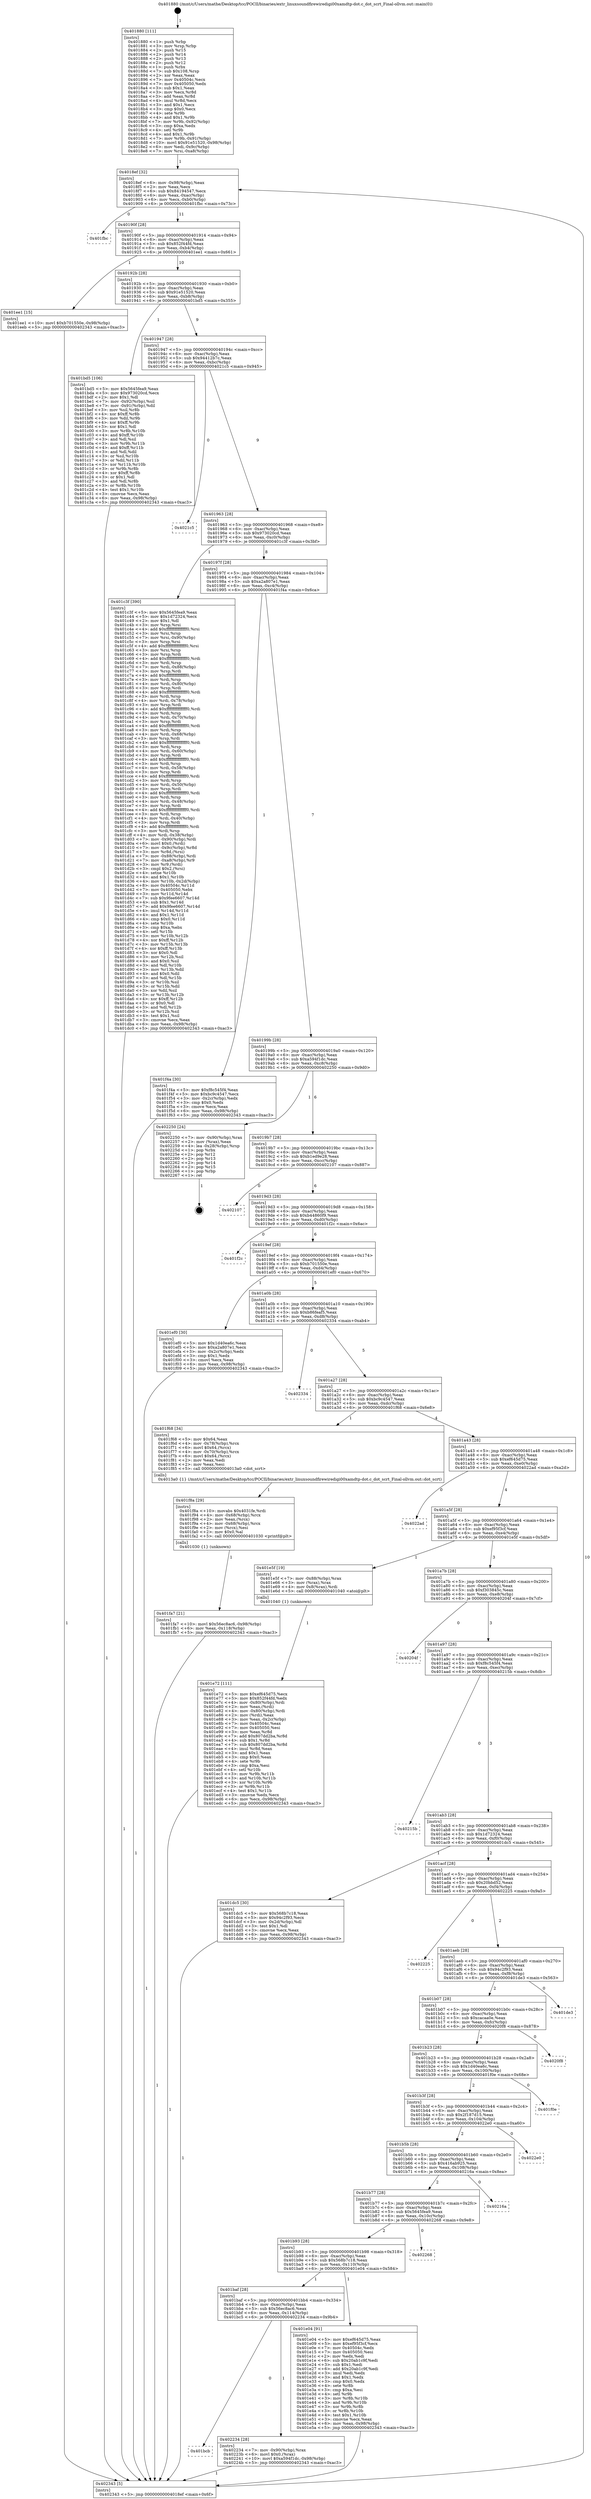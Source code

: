 digraph "0x401880" {
  label = "0x401880 (/mnt/c/Users/mathe/Desktop/tcc/POCII/binaries/extr_linuxsoundfirewiredigi00xamdtp-dot.c_dot_scrt_Final-ollvm.out::main(0))"
  labelloc = "t"
  node[shape=record]

  Entry [label="",width=0.3,height=0.3,shape=circle,fillcolor=black,style=filled]
  "0x4018ef" [label="{
     0x4018ef [32]\l
     | [instrs]\l
     &nbsp;&nbsp;0x4018ef \<+6\>: mov -0x98(%rbp),%eax\l
     &nbsp;&nbsp;0x4018f5 \<+2\>: mov %eax,%ecx\l
     &nbsp;&nbsp;0x4018f7 \<+6\>: sub $0x84194547,%ecx\l
     &nbsp;&nbsp;0x4018fd \<+6\>: mov %eax,-0xac(%rbp)\l
     &nbsp;&nbsp;0x401903 \<+6\>: mov %ecx,-0xb0(%rbp)\l
     &nbsp;&nbsp;0x401909 \<+6\>: je 0000000000401fbc \<main+0x73c\>\l
  }"]
  "0x401fbc" [label="{
     0x401fbc\l
  }", style=dashed]
  "0x40190f" [label="{
     0x40190f [28]\l
     | [instrs]\l
     &nbsp;&nbsp;0x40190f \<+5\>: jmp 0000000000401914 \<main+0x94\>\l
     &nbsp;&nbsp;0x401914 \<+6\>: mov -0xac(%rbp),%eax\l
     &nbsp;&nbsp;0x40191a \<+5\>: sub $0x852f44fd,%eax\l
     &nbsp;&nbsp;0x40191f \<+6\>: mov %eax,-0xb4(%rbp)\l
     &nbsp;&nbsp;0x401925 \<+6\>: je 0000000000401ee1 \<main+0x661\>\l
  }"]
  Exit [label="",width=0.3,height=0.3,shape=circle,fillcolor=black,style=filled,peripheries=2]
  "0x401ee1" [label="{
     0x401ee1 [15]\l
     | [instrs]\l
     &nbsp;&nbsp;0x401ee1 \<+10\>: movl $0xb701550e,-0x98(%rbp)\l
     &nbsp;&nbsp;0x401eeb \<+5\>: jmp 0000000000402343 \<main+0xac3\>\l
  }"]
  "0x40192b" [label="{
     0x40192b [28]\l
     | [instrs]\l
     &nbsp;&nbsp;0x40192b \<+5\>: jmp 0000000000401930 \<main+0xb0\>\l
     &nbsp;&nbsp;0x401930 \<+6\>: mov -0xac(%rbp),%eax\l
     &nbsp;&nbsp;0x401936 \<+5\>: sub $0x91e51520,%eax\l
     &nbsp;&nbsp;0x40193b \<+6\>: mov %eax,-0xb8(%rbp)\l
     &nbsp;&nbsp;0x401941 \<+6\>: je 0000000000401bd5 \<main+0x355\>\l
  }"]
  "0x401bcb" [label="{
     0x401bcb\l
  }", style=dashed]
  "0x401bd5" [label="{
     0x401bd5 [106]\l
     | [instrs]\l
     &nbsp;&nbsp;0x401bd5 \<+5\>: mov $0x5645fea9,%eax\l
     &nbsp;&nbsp;0x401bda \<+5\>: mov $0x973020cd,%ecx\l
     &nbsp;&nbsp;0x401bdf \<+2\>: mov $0x1,%dl\l
     &nbsp;&nbsp;0x401be1 \<+7\>: mov -0x92(%rbp),%sil\l
     &nbsp;&nbsp;0x401be8 \<+7\>: mov -0x91(%rbp),%dil\l
     &nbsp;&nbsp;0x401bef \<+3\>: mov %sil,%r8b\l
     &nbsp;&nbsp;0x401bf2 \<+4\>: xor $0xff,%r8b\l
     &nbsp;&nbsp;0x401bf6 \<+3\>: mov %dil,%r9b\l
     &nbsp;&nbsp;0x401bf9 \<+4\>: xor $0xff,%r9b\l
     &nbsp;&nbsp;0x401bfd \<+3\>: xor $0x1,%dl\l
     &nbsp;&nbsp;0x401c00 \<+3\>: mov %r8b,%r10b\l
     &nbsp;&nbsp;0x401c03 \<+4\>: and $0xff,%r10b\l
     &nbsp;&nbsp;0x401c07 \<+3\>: and %dl,%sil\l
     &nbsp;&nbsp;0x401c0a \<+3\>: mov %r9b,%r11b\l
     &nbsp;&nbsp;0x401c0d \<+4\>: and $0xff,%r11b\l
     &nbsp;&nbsp;0x401c11 \<+3\>: and %dl,%dil\l
     &nbsp;&nbsp;0x401c14 \<+3\>: or %sil,%r10b\l
     &nbsp;&nbsp;0x401c17 \<+3\>: or %dil,%r11b\l
     &nbsp;&nbsp;0x401c1a \<+3\>: xor %r11b,%r10b\l
     &nbsp;&nbsp;0x401c1d \<+3\>: or %r9b,%r8b\l
     &nbsp;&nbsp;0x401c20 \<+4\>: xor $0xff,%r8b\l
     &nbsp;&nbsp;0x401c24 \<+3\>: or $0x1,%dl\l
     &nbsp;&nbsp;0x401c27 \<+3\>: and %dl,%r8b\l
     &nbsp;&nbsp;0x401c2a \<+3\>: or %r8b,%r10b\l
     &nbsp;&nbsp;0x401c2d \<+4\>: test $0x1,%r10b\l
     &nbsp;&nbsp;0x401c31 \<+3\>: cmovne %ecx,%eax\l
     &nbsp;&nbsp;0x401c34 \<+6\>: mov %eax,-0x98(%rbp)\l
     &nbsp;&nbsp;0x401c3a \<+5\>: jmp 0000000000402343 \<main+0xac3\>\l
  }"]
  "0x401947" [label="{
     0x401947 [28]\l
     | [instrs]\l
     &nbsp;&nbsp;0x401947 \<+5\>: jmp 000000000040194c \<main+0xcc\>\l
     &nbsp;&nbsp;0x40194c \<+6\>: mov -0xac(%rbp),%eax\l
     &nbsp;&nbsp;0x401952 \<+5\>: sub $0x94412b7c,%eax\l
     &nbsp;&nbsp;0x401957 \<+6\>: mov %eax,-0xbc(%rbp)\l
     &nbsp;&nbsp;0x40195d \<+6\>: je 00000000004021c5 \<main+0x945\>\l
  }"]
  "0x402343" [label="{
     0x402343 [5]\l
     | [instrs]\l
     &nbsp;&nbsp;0x402343 \<+5\>: jmp 00000000004018ef \<main+0x6f\>\l
  }"]
  "0x401880" [label="{
     0x401880 [111]\l
     | [instrs]\l
     &nbsp;&nbsp;0x401880 \<+1\>: push %rbp\l
     &nbsp;&nbsp;0x401881 \<+3\>: mov %rsp,%rbp\l
     &nbsp;&nbsp;0x401884 \<+2\>: push %r15\l
     &nbsp;&nbsp;0x401886 \<+2\>: push %r14\l
     &nbsp;&nbsp;0x401888 \<+2\>: push %r13\l
     &nbsp;&nbsp;0x40188a \<+2\>: push %r12\l
     &nbsp;&nbsp;0x40188c \<+1\>: push %rbx\l
     &nbsp;&nbsp;0x40188d \<+7\>: sub $0x108,%rsp\l
     &nbsp;&nbsp;0x401894 \<+2\>: xor %eax,%eax\l
     &nbsp;&nbsp;0x401896 \<+7\>: mov 0x40504c,%ecx\l
     &nbsp;&nbsp;0x40189d \<+7\>: mov 0x405050,%edx\l
     &nbsp;&nbsp;0x4018a4 \<+3\>: sub $0x1,%eax\l
     &nbsp;&nbsp;0x4018a7 \<+3\>: mov %ecx,%r8d\l
     &nbsp;&nbsp;0x4018aa \<+3\>: add %eax,%r8d\l
     &nbsp;&nbsp;0x4018ad \<+4\>: imul %r8d,%ecx\l
     &nbsp;&nbsp;0x4018b1 \<+3\>: and $0x1,%ecx\l
     &nbsp;&nbsp;0x4018b4 \<+3\>: cmp $0x0,%ecx\l
     &nbsp;&nbsp;0x4018b7 \<+4\>: sete %r9b\l
     &nbsp;&nbsp;0x4018bb \<+4\>: and $0x1,%r9b\l
     &nbsp;&nbsp;0x4018bf \<+7\>: mov %r9b,-0x92(%rbp)\l
     &nbsp;&nbsp;0x4018c6 \<+3\>: cmp $0xa,%edx\l
     &nbsp;&nbsp;0x4018c9 \<+4\>: setl %r9b\l
     &nbsp;&nbsp;0x4018cd \<+4\>: and $0x1,%r9b\l
     &nbsp;&nbsp;0x4018d1 \<+7\>: mov %r9b,-0x91(%rbp)\l
     &nbsp;&nbsp;0x4018d8 \<+10\>: movl $0x91e51520,-0x98(%rbp)\l
     &nbsp;&nbsp;0x4018e2 \<+6\>: mov %edi,-0x9c(%rbp)\l
     &nbsp;&nbsp;0x4018e8 \<+7\>: mov %rsi,-0xa8(%rbp)\l
  }"]
  "0x402234" [label="{
     0x402234 [28]\l
     | [instrs]\l
     &nbsp;&nbsp;0x402234 \<+7\>: mov -0x90(%rbp),%rax\l
     &nbsp;&nbsp;0x40223b \<+6\>: movl $0x0,(%rax)\l
     &nbsp;&nbsp;0x402241 \<+10\>: movl $0xa594f1dc,-0x98(%rbp)\l
     &nbsp;&nbsp;0x40224b \<+5\>: jmp 0000000000402343 \<main+0xac3\>\l
  }"]
  "0x4021c5" [label="{
     0x4021c5\l
  }", style=dashed]
  "0x401963" [label="{
     0x401963 [28]\l
     | [instrs]\l
     &nbsp;&nbsp;0x401963 \<+5\>: jmp 0000000000401968 \<main+0xe8\>\l
     &nbsp;&nbsp;0x401968 \<+6\>: mov -0xac(%rbp),%eax\l
     &nbsp;&nbsp;0x40196e \<+5\>: sub $0x973020cd,%eax\l
     &nbsp;&nbsp;0x401973 \<+6\>: mov %eax,-0xc0(%rbp)\l
     &nbsp;&nbsp;0x401979 \<+6\>: je 0000000000401c3f \<main+0x3bf\>\l
  }"]
  "0x401fa7" [label="{
     0x401fa7 [21]\l
     | [instrs]\l
     &nbsp;&nbsp;0x401fa7 \<+10\>: movl $0x56ec8ac6,-0x98(%rbp)\l
     &nbsp;&nbsp;0x401fb1 \<+6\>: mov %eax,-0x118(%rbp)\l
     &nbsp;&nbsp;0x401fb7 \<+5\>: jmp 0000000000402343 \<main+0xac3\>\l
  }"]
  "0x401c3f" [label="{
     0x401c3f [390]\l
     | [instrs]\l
     &nbsp;&nbsp;0x401c3f \<+5\>: mov $0x5645fea9,%eax\l
     &nbsp;&nbsp;0x401c44 \<+5\>: mov $0x1d72324,%ecx\l
     &nbsp;&nbsp;0x401c49 \<+2\>: mov $0x1,%dl\l
     &nbsp;&nbsp;0x401c4b \<+3\>: mov %rsp,%rsi\l
     &nbsp;&nbsp;0x401c4e \<+4\>: add $0xfffffffffffffff0,%rsi\l
     &nbsp;&nbsp;0x401c52 \<+3\>: mov %rsi,%rsp\l
     &nbsp;&nbsp;0x401c55 \<+7\>: mov %rsi,-0x90(%rbp)\l
     &nbsp;&nbsp;0x401c5c \<+3\>: mov %rsp,%rsi\l
     &nbsp;&nbsp;0x401c5f \<+4\>: add $0xfffffffffffffff0,%rsi\l
     &nbsp;&nbsp;0x401c63 \<+3\>: mov %rsi,%rsp\l
     &nbsp;&nbsp;0x401c66 \<+3\>: mov %rsp,%rdi\l
     &nbsp;&nbsp;0x401c69 \<+4\>: add $0xfffffffffffffff0,%rdi\l
     &nbsp;&nbsp;0x401c6d \<+3\>: mov %rdi,%rsp\l
     &nbsp;&nbsp;0x401c70 \<+7\>: mov %rdi,-0x88(%rbp)\l
     &nbsp;&nbsp;0x401c77 \<+3\>: mov %rsp,%rdi\l
     &nbsp;&nbsp;0x401c7a \<+4\>: add $0xfffffffffffffff0,%rdi\l
     &nbsp;&nbsp;0x401c7e \<+3\>: mov %rdi,%rsp\l
     &nbsp;&nbsp;0x401c81 \<+4\>: mov %rdi,-0x80(%rbp)\l
     &nbsp;&nbsp;0x401c85 \<+3\>: mov %rsp,%rdi\l
     &nbsp;&nbsp;0x401c88 \<+4\>: add $0xfffffffffffffff0,%rdi\l
     &nbsp;&nbsp;0x401c8c \<+3\>: mov %rdi,%rsp\l
     &nbsp;&nbsp;0x401c8f \<+4\>: mov %rdi,-0x78(%rbp)\l
     &nbsp;&nbsp;0x401c93 \<+3\>: mov %rsp,%rdi\l
     &nbsp;&nbsp;0x401c96 \<+4\>: add $0xfffffffffffffff0,%rdi\l
     &nbsp;&nbsp;0x401c9a \<+3\>: mov %rdi,%rsp\l
     &nbsp;&nbsp;0x401c9d \<+4\>: mov %rdi,-0x70(%rbp)\l
     &nbsp;&nbsp;0x401ca1 \<+3\>: mov %rsp,%rdi\l
     &nbsp;&nbsp;0x401ca4 \<+4\>: add $0xfffffffffffffff0,%rdi\l
     &nbsp;&nbsp;0x401ca8 \<+3\>: mov %rdi,%rsp\l
     &nbsp;&nbsp;0x401cab \<+4\>: mov %rdi,-0x68(%rbp)\l
     &nbsp;&nbsp;0x401caf \<+3\>: mov %rsp,%rdi\l
     &nbsp;&nbsp;0x401cb2 \<+4\>: add $0xfffffffffffffff0,%rdi\l
     &nbsp;&nbsp;0x401cb6 \<+3\>: mov %rdi,%rsp\l
     &nbsp;&nbsp;0x401cb9 \<+4\>: mov %rdi,-0x60(%rbp)\l
     &nbsp;&nbsp;0x401cbd \<+3\>: mov %rsp,%rdi\l
     &nbsp;&nbsp;0x401cc0 \<+4\>: add $0xfffffffffffffff0,%rdi\l
     &nbsp;&nbsp;0x401cc4 \<+3\>: mov %rdi,%rsp\l
     &nbsp;&nbsp;0x401cc7 \<+4\>: mov %rdi,-0x58(%rbp)\l
     &nbsp;&nbsp;0x401ccb \<+3\>: mov %rsp,%rdi\l
     &nbsp;&nbsp;0x401cce \<+4\>: add $0xfffffffffffffff0,%rdi\l
     &nbsp;&nbsp;0x401cd2 \<+3\>: mov %rdi,%rsp\l
     &nbsp;&nbsp;0x401cd5 \<+4\>: mov %rdi,-0x50(%rbp)\l
     &nbsp;&nbsp;0x401cd9 \<+3\>: mov %rsp,%rdi\l
     &nbsp;&nbsp;0x401cdc \<+4\>: add $0xfffffffffffffff0,%rdi\l
     &nbsp;&nbsp;0x401ce0 \<+3\>: mov %rdi,%rsp\l
     &nbsp;&nbsp;0x401ce3 \<+4\>: mov %rdi,-0x48(%rbp)\l
     &nbsp;&nbsp;0x401ce7 \<+3\>: mov %rsp,%rdi\l
     &nbsp;&nbsp;0x401cea \<+4\>: add $0xfffffffffffffff0,%rdi\l
     &nbsp;&nbsp;0x401cee \<+3\>: mov %rdi,%rsp\l
     &nbsp;&nbsp;0x401cf1 \<+4\>: mov %rdi,-0x40(%rbp)\l
     &nbsp;&nbsp;0x401cf5 \<+3\>: mov %rsp,%rdi\l
     &nbsp;&nbsp;0x401cf8 \<+4\>: add $0xfffffffffffffff0,%rdi\l
     &nbsp;&nbsp;0x401cfc \<+3\>: mov %rdi,%rsp\l
     &nbsp;&nbsp;0x401cff \<+4\>: mov %rdi,-0x38(%rbp)\l
     &nbsp;&nbsp;0x401d03 \<+7\>: mov -0x90(%rbp),%rdi\l
     &nbsp;&nbsp;0x401d0a \<+6\>: movl $0x0,(%rdi)\l
     &nbsp;&nbsp;0x401d10 \<+7\>: mov -0x9c(%rbp),%r8d\l
     &nbsp;&nbsp;0x401d17 \<+3\>: mov %r8d,(%rsi)\l
     &nbsp;&nbsp;0x401d1a \<+7\>: mov -0x88(%rbp),%rdi\l
     &nbsp;&nbsp;0x401d21 \<+7\>: mov -0xa8(%rbp),%r9\l
     &nbsp;&nbsp;0x401d28 \<+3\>: mov %r9,(%rdi)\l
     &nbsp;&nbsp;0x401d2b \<+3\>: cmpl $0x2,(%rsi)\l
     &nbsp;&nbsp;0x401d2e \<+4\>: setne %r10b\l
     &nbsp;&nbsp;0x401d32 \<+4\>: and $0x1,%r10b\l
     &nbsp;&nbsp;0x401d36 \<+4\>: mov %r10b,-0x2d(%rbp)\l
     &nbsp;&nbsp;0x401d3a \<+8\>: mov 0x40504c,%r11d\l
     &nbsp;&nbsp;0x401d42 \<+7\>: mov 0x405050,%ebx\l
     &nbsp;&nbsp;0x401d49 \<+3\>: mov %r11d,%r14d\l
     &nbsp;&nbsp;0x401d4c \<+7\>: sub $0x9fee6607,%r14d\l
     &nbsp;&nbsp;0x401d53 \<+4\>: sub $0x1,%r14d\l
     &nbsp;&nbsp;0x401d57 \<+7\>: add $0x9fee6607,%r14d\l
     &nbsp;&nbsp;0x401d5e \<+4\>: imul %r14d,%r11d\l
     &nbsp;&nbsp;0x401d62 \<+4\>: and $0x1,%r11d\l
     &nbsp;&nbsp;0x401d66 \<+4\>: cmp $0x0,%r11d\l
     &nbsp;&nbsp;0x401d6a \<+4\>: sete %r10b\l
     &nbsp;&nbsp;0x401d6e \<+3\>: cmp $0xa,%ebx\l
     &nbsp;&nbsp;0x401d71 \<+4\>: setl %r15b\l
     &nbsp;&nbsp;0x401d75 \<+3\>: mov %r10b,%r12b\l
     &nbsp;&nbsp;0x401d78 \<+4\>: xor $0xff,%r12b\l
     &nbsp;&nbsp;0x401d7c \<+3\>: mov %r15b,%r13b\l
     &nbsp;&nbsp;0x401d7f \<+4\>: xor $0xff,%r13b\l
     &nbsp;&nbsp;0x401d83 \<+3\>: xor $0x0,%dl\l
     &nbsp;&nbsp;0x401d86 \<+3\>: mov %r12b,%sil\l
     &nbsp;&nbsp;0x401d89 \<+4\>: and $0x0,%sil\l
     &nbsp;&nbsp;0x401d8d \<+3\>: and %dl,%r10b\l
     &nbsp;&nbsp;0x401d90 \<+3\>: mov %r13b,%dil\l
     &nbsp;&nbsp;0x401d93 \<+4\>: and $0x0,%dil\l
     &nbsp;&nbsp;0x401d97 \<+3\>: and %dl,%r15b\l
     &nbsp;&nbsp;0x401d9a \<+3\>: or %r10b,%sil\l
     &nbsp;&nbsp;0x401d9d \<+3\>: or %r15b,%dil\l
     &nbsp;&nbsp;0x401da0 \<+3\>: xor %dil,%sil\l
     &nbsp;&nbsp;0x401da3 \<+3\>: or %r13b,%r12b\l
     &nbsp;&nbsp;0x401da6 \<+4\>: xor $0xff,%r12b\l
     &nbsp;&nbsp;0x401daa \<+3\>: or $0x0,%dl\l
     &nbsp;&nbsp;0x401dad \<+3\>: and %dl,%r12b\l
     &nbsp;&nbsp;0x401db0 \<+3\>: or %r12b,%sil\l
     &nbsp;&nbsp;0x401db3 \<+4\>: test $0x1,%sil\l
     &nbsp;&nbsp;0x401db7 \<+3\>: cmovne %ecx,%eax\l
     &nbsp;&nbsp;0x401dba \<+6\>: mov %eax,-0x98(%rbp)\l
     &nbsp;&nbsp;0x401dc0 \<+5\>: jmp 0000000000402343 \<main+0xac3\>\l
  }"]
  "0x40197f" [label="{
     0x40197f [28]\l
     | [instrs]\l
     &nbsp;&nbsp;0x40197f \<+5\>: jmp 0000000000401984 \<main+0x104\>\l
     &nbsp;&nbsp;0x401984 \<+6\>: mov -0xac(%rbp),%eax\l
     &nbsp;&nbsp;0x40198a \<+5\>: sub $0xa2a807e1,%eax\l
     &nbsp;&nbsp;0x40198f \<+6\>: mov %eax,-0xc4(%rbp)\l
     &nbsp;&nbsp;0x401995 \<+6\>: je 0000000000401f4a \<main+0x6ca\>\l
  }"]
  "0x401f8a" [label="{
     0x401f8a [29]\l
     | [instrs]\l
     &nbsp;&nbsp;0x401f8a \<+10\>: movabs $0x4031fe,%rdi\l
     &nbsp;&nbsp;0x401f94 \<+4\>: mov -0x68(%rbp),%rcx\l
     &nbsp;&nbsp;0x401f98 \<+2\>: mov %eax,(%rcx)\l
     &nbsp;&nbsp;0x401f9a \<+4\>: mov -0x68(%rbp),%rcx\l
     &nbsp;&nbsp;0x401f9e \<+2\>: mov (%rcx),%esi\l
     &nbsp;&nbsp;0x401fa0 \<+2\>: mov $0x0,%al\l
     &nbsp;&nbsp;0x401fa2 \<+5\>: call 0000000000401030 \<printf@plt\>\l
     | [calls]\l
     &nbsp;&nbsp;0x401030 \{1\} (unknown)\l
  }"]
  "0x401e72" [label="{
     0x401e72 [111]\l
     | [instrs]\l
     &nbsp;&nbsp;0x401e72 \<+5\>: mov $0xef645d75,%ecx\l
     &nbsp;&nbsp;0x401e77 \<+5\>: mov $0x852f44fd,%edx\l
     &nbsp;&nbsp;0x401e7c \<+4\>: mov -0x80(%rbp),%rdi\l
     &nbsp;&nbsp;0x401e80 \<+2\>: mov %eax,(%rdi)\l
     &nbsp;&nbsp;0x401e82 \<+4\>: mov -0x80(%rbp),%rdi\l
     &nbsp;&nbsp;0x401e86 \<+2\>: mov (%rdi),%eax\l
     &nbsp;&nbsp;0x401e88 \<+3\>: mov %eax,-0x2c(%rbp)\l
     &nbsp;&nbsp;0x401e8b \<+7\>: mov 0x40504c,%eax\l
     &nbsp;&nbsp;0x401e92 \<+7\>: mov 0x405050,%esi\l
     &nbsp;&nbsp;0x401e99 \<+3\>: mov %eax,%r8d\l
     &nbsp;&nbsp;0x401e9c \<+7\>: add $0x807dd2ba,%r8d\l
     &nbsp;&nbsp;0x401ea3 \<+4\>: sub $0x1,%r8d\l
     &nbsp;&nbsp;0x401ea7 \<+7\>: sub $0x807dd2ba,%r8d\l
     &nbsp;&nbsp;0x401eae \<+4\>: imul %r8d,%eax\l
     &nbsp;&nbsp;0x401eb2 \<+3\>: and $0x1,%eax\l
     &nbsp;&nbsp;0x401eb5 \<+3\>: cmp $0x0,%eax\l
     &nbsp;&nbsp;0x401eb8 \<+4\>: sete %r9b\l
     &nbsp;&nbsp;0x401ebc \<+3\>: cmp $0xa,%esi\l
     &nbsp;&nbsp;0x401ebf \<+4\>: setl %r10b\l
     &nbsp;&nbsp;0x401ec3 \<+3\>: mov %r9b,%r11b\l
     &nbsp;&nbsp;0x401ec6 \<+3\>: and %r10b,%r11b\l
     &nbsp;&nbsp;0x401ec9 \<+3\>: xor %r10b,%r9b\l
     &nbsp;&nbsp;0x401ecc \<+3\>: or %r9b,%r11b\l
     &nbsp;&nbsp;0x401ecf \<+4\>: test $0x1,%r11b\l
     &nbsp;&nbsp;0x401ed3 \<+3\>: cmovne %edx,%ecx\l
     &nbsp;&nbsp;0x401ed6 \<+6\>: mov %ecx,-0x98(%rbp)\l
     &nbsp;&nbsp;0x401edc \<+5\>: jmp 0000000000402343 \<main+0xac3\>\l
  }"]
  "0x401f4a" [label="{
     0x401f4a [30]\l
     | [instrs]\l
     &nbsp;&nbsp;0x401f4a \<+5\>: mov $0xf8c545f4,%eax\l
     &nbsp;&nbsp;0x401f4f \<+5\>: mov $0xbc9c4547,%ecx\l
     &nbsp;&nbsp;0x401f54 \<+3\>: mov -0x2c(%rbp),%edx\l
     &nbsp;&nbsp;0x401f57 \<+3\>: cmp $0x0,%edx\l
     &nbsp;&nbsp;0x401f5a \<+3\>: cmove %ecx,%eax\l
     &nbsp;&nbsp;0x401f5d \<+6\>: mov %eax,-0x98(%rbp)\l
     &nbsp;&nbsp;0x401f63 \<+5\>: jmp 0000000000402343 \<main+0xac3\>\l
  }"]
  "0x40199b" [label="{
     0x40199b [28]\l
     | [instrs]\l
     &nbsp;&nbsp;0x40199b \<+5\>: jmp 00000000004019a0 \<main+0x120\>\l
     &nbsp;&nbsp;0x4019a0 \<+6\>: mov -0xac(%rbp),%eax\l
     &nbsp;&nbsp;0x4019a6 \<+5\>: sub $0xa594f1dc,%eax\l
     &nbsp;&nbsp;0x4019ab \<+6\>: mov %eax,-0xc8(%rbp)\l
     &nbsp;&nbsp;0x4019b1 \<+6\>: je 0000000000402250 \<main+0x9d0\>\l
  }"]
  "0x401baf" [label="{
     0x401baf [28]\l
     | [instrs]\l
     &nbsp;&nbsp;0x401baf \<+5\>: jmp 0000000000401bb4 \<main+0x334\>\l
     &nbsp;&nbsp;0x401bb4 \<+6\>: mov -0xac(%rbp),%eax\l
     &nbsp;&nbsp;0x401bba \<+5\>: sub $0x56ec8ac6,%eax\l
     &nbsp;&nbsp;0x401bbf \<+6\>: mov %eax,-0x114(%rbp)\l
     &nbsp;&nbsp;0x401bc5 \<+6\>: je 0000000000402234 \<main+0x9b4\>\l
  }"]
  "0x402250" [label="{
     0x402250 [24]\l
     | [instrs]\l
     &nbsp;&nbsp;0x402250 \<+7\>: mov -0x90(%rbp),%rax\l
     &nbsp;&nbsp;0x402257 \<+2\>: mov (%rax),%eax\l
     &nbsp;&nbsp;0x402259 \<+4\>: lea -0x28(%rbp),%rsp\l
     &nbsp;&nbsp;0x40225d \<+1\>: pop %rbx\l
     &nbsp;&nbsp;0x40225e \<+2\>: pop %r12\l
     &nbsp;&nbsp;0x402260 \<+2\>: pop %r13\l
     &nbsp;&nbsp;0x402262 \<+2\>: pop %r14\l
     &nbsp;&nbsp;0x402264 \<+2\>: pop %r15\l
     &nbsp;&nbsp;0x402266 \<+1\>: pop %rbp\l
     &nbsp;&nbsp;0x402267 \<+1\>: ret\l
  }"]
  "0x4019b7" [label="{
     0x4019b7 [28]\l
     | [instrs]\l
     &nbsp;&nbsp;0x4019b7 \<+5\>: jmp 00000000004019bc \<main+0x13c\>\l
     &nbsp;&nbsp;0x4019bc \<+6\>: mov -0xac(%rbp),%eax\l
     &nbsp;&nbsp;0x4019c2 \<+5\>: sub $0xb1ed9e28,%eax\l
     &nbsp;&nbsp;0x4019c7 \<+6\>: mov %eax,-0xcc(%rbp)\l
     &nbsp;&nbsp;0x4019cd \<+6\>: je 0000000000402107 \<main+0x887\>\l
  }"]
  "0x401e04" [label="{
     0x401e04 [91]\l
     | [instrs]\l
     &nbsp;&nbsp;0x401e04 \<+5\>: mov $0xef645d75,%eax\l
     &nbsp;&nbsp;0x401e09 \<+5\>: mov $0xef95f3cf,%ecx\l
     &nbsp;&nbsp;0x401e0e \<+7\>: mov 0x40504c,%edx\l
     &nbsp;&nbsp;0x401e15 \<+7\>: mov 0x405050,%esi\l
     &nbsp;&nbsp;0x401e1c \<+2\>: mov %edx,%edi\l
     &nbsp;&nbsp;0x401e1e \<+6\>: sub $0x20ab1c9f,%edi\l
     &nbsp;&nbsp;0x401e24 \<+3\>: sub $0x1,%edi\l
     &nbsp;&nbsp;0x401e27 \<+6\>: add $0x20ab1c9f,%edi\l
     &nbsp;&nbsp;0x401e2d \<+3\>: imul %edi,%edx\l
     &nbsp;&nbsp;0x401e30 \<+3\>: and $0x1,%edx\l
     &nbsp;&nbsp;0x401e33 \<+3\>: cmp $0x0,%edx\l
     &nbsp;&nbsp;0x401e36 \<+4\>: sete %r8b\l
     &nbsp;&nbsp;0x401e3a \<+3\>: cmp $0xa,%esi\l
     &nbsp;&nbsp;0x401e3d \<+4\>: setl %r9b\l
     &nbsp;&nbsp;0x401e41 \<+3\>: mov %r8b,%r10b\l
     &nbsp;&nbsp;0x401e44 \<+3\>: and %r9b,%r10b\l
     &nbsp;&nbsp;0x401e47 \<+3\>: xor %r9b,%r8b\l
     &nbsp;&nbsp;0x401e4a \<+3\>: or %r8b,%r10b\l
     &nbsp;&nbsp;0x401e4d \<+4\>: test $0x1,%r10b\l
     &nbsp;&nbsp;0x401e51 \<+3\>: cmovne %ecx,%eax\l
     &nbsp;&nbsp;0x401e54 \<+6\>: mov %eax,-0x98(%rbp)\l
     &nbsp;&nbsp;0x401e5a \<+5\>: jmp 0000000000402343 \<main+0xac3\>\l
  }"]
  "0x402107" [label="{
     0x402107\l
  }", style=dashed]
  "0x4019d3" [label="{
     0x4019d3 [28]\l
     | [instrs]\l
     &nbsp;&nbsp;0x4019d3 \<+5\>: jmp 00000000004019d8 \<main+0x158\>\l
     &nbsp;&nbsp;0x4019d8 \<+6\>: mov -0xac(%rbp),%eax\l
     &nbsp;&nbsp;0x4019de \<+5\>: sub $0xb44860f9,%eax\l
     &nbsp;&nbsp;0x4019e3 \<+6\>: mov %eax,-0xd0(%rbp)\l
     &nbsp;&nbsp;0x4019e9 \<+6\>: je 0000000000401f2c \<main+0x6ac\>\l
  }"]
  "0x401b93" [label="{
     0x401b93 [28]\l
     | [instrs]\l
     &nbsp;&nbsp;0x401b93 \<+5\>: jmp 0000000000401b98 \<main+0x318\>\l
     &nbsp;&nbsp;0x401b98 \<+6\>: mov -0xac(%rbp),%eax\l
     &nbsp;&nbsp;0x401b9e \<+5\>: sub $0x568b7c18,%eax\l
     &nbsp;&nbsp;0x401ba3 \<+6\>: mov %eax,-0x110(%rbp)\l
     &nbsp;&nbsp;0x401ba9 \<+6\>: je 0000000000401e04 \<main+0x584\>\l
  }"]
  "0x401f2c" [label="{
     0x401f2c\l
  }", style=dashed]
  "0x4019ef" [label="{
     0x4019ef [28]\l
     | [instrs]\l
     &nbsp;&nbsp;0x4019ef \<+5\>: jmp 00000000004019f4 \<main+0x174\>\l
     &nbsp;&nbsp;0x4019f4 \<+6\>: mov -0xac(%rbp),%eax\l
     &nbsp;&nbsp;0x4019fa \<+5\>: sub $0xb701550e,%eax\l
     &nbsp;&nbsp;0x4019ff \<+6\>: mov %eax,-0xd4(%rbp)\l
     &nbsp;&nbsp;0x401a05 \<+6\>: je 0000000000401ef0 \<main+0x670\>\l
  }"]
  "0x402268" [label="{
     0x402268\l
  }", style=dashed]
  "0x401ef0" [label="{
     0x401ef0 [30]\l
     | [instrs]\l
     &nbsp;&nbsp;0x401ef0 \<+5\>: mov $0x1d40ea6c,%eax\l
     &nbsp;&nbsp;0x401ef5 \<+5\>: mov $0xa2a807e1,%ecx\l
     &nbsp;&nbsp;0x401efa \<+3\>: mov -0x2c(%rbp),%edx\l
     &nbsp;&nbsp;0x401efd \<+3\>: cmp $0x1,%edx\l
     &nbsp;&nbsp;0x401f00 \<+3\>: cmovl %ecx,%eax\l
     &nbsp;&nbsp;0x401f03 \<+6\>: mov %eax,-0x98(%rbp)\l
     &nbsp;&nbsp;0x401f09 \<+5\>: jmp 0000000000402343 \<main+0xac3\>\l
  }"]
  "0x401a0b" [label="{
     0x401a0b [28]\l
     | [instrs]\l
     &nbsp;&nbsp;0x401a0b \<+5\>: jmp 0000000000401a10 \<main+0x190\>\l
     &nbsp;&nbsp;0x401a10 \<+6\>: mov -0xac(%rbp),%eax\l
     &nbsp;&nbsp;0x401a16 \<+5\>: sub $0xb86feaf5,%eax\l
     &nbsp;&nbsp;0x401a1b \<+6\>: mov %eax,-0xd8(%rbp)\l
     &nbsp;&nbsp;0x401a21 \<+6\>: je 0000000000402334 \<main+0xab4\>\l
  }"]
  "0x401b77" [label="{
     0x401b77 [28]\l
     | [instrs]\l
     &nbsp;&nbsp;0x401b77 \<+5\>: jmp 0000000000401b7c \<main+0x2fc\>\l
     &nbsp;&nbsp;0x401b7c \<+6\>: mov -0xac(%rbp),%eax\l
     &nbsp;&nbsp;0x401b82 \<+5\>: sub $0x5645fea9,%eax\l
     &nbsp;&nbsp;0x401b87 \<+6\>: mov %eax,-0x10c(%rbp)\l
     &nbsp;&nbsp;0x401b8d \<+6\>: je 0000000000402268 \<main+0x9e8\>\l
  }"]
  "0x402334" [label="{
     0x402334\l
  }", style=dashed]
  "0x401a27" [label="{
     0x401a27 [28]\l
     | [instrs]\l
     &nbsp;&nbsp;0x401a27 \<+5\>: jmp 0000000000401a2c \<main+0x1ac\>\l
     &nbsp;&nbsp;0x401a2c \<+6\>: mov -0xac(%rbp),%eax\l
     &nbsp;&nbsp;0x401a32 \<+5\>: sub $0xbc9c4547,%eax\l
     &nbsp;&nbsp;0x401a37 \<+6\>: mov %eax,-0xdc(%rbp)\l
     &nbsp;&nbsp;0x401a3d \<+6\>: je 0000000000401f68 \<main+0x6e8\>\l
  }"]
  "0x40216a" [label="{
     0x40216a\l
  }", style=dashed]
  "0x401f68" [label="{
     0x401f68 [34]\l
     | [instrs]\l
     &nbsp;&nbsp;0x401f68 \<+5\>: mov $0x64,%eax\l
     &nbsp;&nbsp;0x401f6d \<+4\>: mov -0x78(%rbp),%rcx\l
     &nbsp;&nbsp;0x401f71 \<+6\>: movl $0x64,(%rcx)\l
     &nbsp;&nbsp;0x401f77 \<+4\>: mov -0x70(%rbp),%rcx\l
     &nbsp;&nbsp;0x401f7b \<+6\>: movl $0x64,(%rcx)\l
     &nbsp;&nbsp;0x401f81 \<+2\>: mov %eax,%edi\l
     &nbsp;&nbsp;0x401f83 \<+2\>: mov %eax,%esi\l
     &nbsp;&nbsp;0x401f85 \<+5\>: call 00000000004013a0 \<dot_scrt\>\l
     | [calls]\l
     &nbsp;&nbsp;0x4013a0 \{1\} (/mnt/c/Users/mathe/Desktop/tcc/POCII/binaries/extr_linuxsoundfirewiredigi00xamdtp-dot.c_dot_scrt_Final-ollvm.out::dot_scrt)\l
  }"]
  "0x401a43" [label="{
     0x401a43 [28]\l
     | [instrs]\l
     &nbsp;&nbsp;0x401a43 \<+5\>: jmp 0000000000401a48 \<main+0x1c8\>\l
     &nbsp;&nbsp;0x401a48 \<+6\>: mov -0xac(%rbp),%eax\l
     &nbsp;&nbsp;0x401a4e \<+5\>: sub $0xef645d75,%eax\l
     &nbsp;&nbsp;0x401a53 \<+6\>: mov %eax,-0xe0(%rbp)\l
     &nbsp;&nbsp;0x401a59 \<+6\>: je 00000000004022ad \<main+0xa2d\>\l
  }"]
  "0x401b5b" [label="{
     0x401b5b [28]\l
     | [instrs]\l
     &nbsp;&nbsp;0x401b5b \<+5\>: jmp 0000000000401b60 \<main+0x2e0\>\l
     &nbsp;&nbsp;0x401b60 \<+6\>: mov -0xac(%rbp),%eax\l
     &nbsp;&nbsp;0x401b66 \<+5\>: sub $0x416ab925,%eax\l
     &nbsp;&nbsp;0x401b6b \<+6\>: mov %eax,-0x108(%rbp)\l
     &nbsp;&nbsp;0x401b71 \<+6\>: je 000000000040216a \<main+0x8ea\>\l
  }"]
  "0x4022ad" [label="{
     0x4022ad\l
  }", style=dashed]
  "0x401a5f" [label="{
     0x401a5f [28]\l
     | [instrs]\l
     &nbsp;&nbsp;0x401a5f \<+5\>: jmp 0000000000401a64 \<main+0x1e4\>\l
     &nbsp;&nbsp;0x401a64 \<+6\>: mov -0xac(%rbp),%eax\l
     &nbsp;&nbsp;0x401a6a \<+5\>: sub $0xef95f3cf,%eax\l
     &nbsp;&nbsp;0x401a6f \<+6\>: mov %eax,-0xe4(%rbp)\l
     &nbsp;&nbsp;0x401a75 \<+6\>: je 0000000000401e5f \<main+0x5df\>\l
  }"]
  "0x4022e0" [label="{
     0x4022e0\l
  }", style=dashed]
  "0x401e5f" [label="{
     0x401e5f [19]\l
     | [instrs]\l
     &nbsp;&nbsp;0x401e5f \<+7\>: mov -0x88(%rbp),%rax\l
     &nbsp;&nbsp;0x401e66 \<+3\>: mov (%rax),%rax\l
     &nbsp;&nbsp;0x401e69 \<+4\>: mov 0x8(%rax),%rdi\l
     &nbsp;&nbsp;0x401e6d \<+5\>: call 0000000000401040 \<atoi@plt\>\l
     | [calls]\l
     &nbsp;&nbsp;0x401040 \{1\} (unknown)\l
  }"]
  "0x401a7b" [label="{
     0x401a7b [28]\l
     | [instrs]\l
     &nbsp;&nbsp;0x401a7b \<+5\>: jmp 0000000000401a80 \<main+0x200\>\l
     &nbsp;&nbsp;0x401a80 \<+6\>: mov -0xac(%rbp),%eax\l
     &nbsp;&nbsp;0x401a86 \<+5\>: sub $0xf303845c,%eax\l
     &nbsp;&nbsp;0x401a8b \<+6\>: mov %eax,-0xe8(%rbp)\l
     &nbsp;&nbsp;0x401a91 \<+6\>: je 000000000040204f \<main+0x7cf\>\l
  }"]
  "0x401b3f" [label="{
     0x401b3f [28]\l
     | [instrs]\l
     &nbsp;&nbsp;0x401b3f \<+5\>: jmp 0000000000401b44 \<main+0x2c4\>\l
     &nbsp;&nbsp;0x401b44 \<+6\>: mov -0xac(%rbp),%eax\l
     &nbsp;&nbsp;0x401b4a \<+5\>: sub $0x2f187d15,%eax\l
     &nbsp;&nbsp;0x401b4f \<+6\>: mov %eax,-0x104(%rbp)\l
     &nbsp;&nbsp;0x401b55 \<+6\>: je 00000000004022e0 \<main+0xa60\>\l
  }"]
  "0x40204f" [label="{
     0x40204f\l
  }", style=dashed]
  "0x401a97" [label="{
     0x401a97 [28]\l
     | [instrs]\l
     &nbsp;&nbsp;0x401a97 \<+5\>: jmp 0000000000401a9c \<main+0x21c\>\l
     &nbsp;&nbsp;0x401a9c \<+6\>: mov -0xac(%rbp),%eax\l
     &nbsp;&nbsp;0x401aa2 \<+5\>: sub $0xf8c545f4,%eax\l
     &nbsp;&nbsp;0x401aa7 \<+6\>: mov %eax,-0xec(%rbp)\l
     &nbsp;&nbsp;0x401aad \<+6\>: je 000000000040215b \<main+0x8db\>\l
  }"]
  "0x401f0e" [label="{
     0x401f0e\l
  }", style=dashed]
  "0x40215b" [label="{
     0x40215b\l
  }", style=dashed]
  "0x401ab3" [label="{
     0x401ab3 [28]\l
     | [instrs]\l
     &nbsp;&nbsp;0x401ab3 \<+5\>: jmp 0000000000401ab8 \<main+0x238\>\l
     &nbsp;&nbsp;0x401ab8 \<+6\>: mov -0xac(%rbp),%eax\l
     &nbsp;&nbsp;0x401abe \<+5\>: sub $0x1d72324,%eax\l
     &nbsp;&nbsp;0x401ac3 \<+6\>: mov %eax,-0xf0(%rbp)\l
     &nbsp;&nbsp;0x401ac9 \<+6\>: je 0000000000401dc5 \<main+0x545\>\l
  }"]
  "0x401b23" [label="{
     0x401b23 [28]\l
     | [instrs]\l
     &nbsp;&nbsp;0x401b23 \<+5\>: jmp 0000000000401b28 \<main+0x2a8\>\l
     &nbsp;&nbsp;0x401b28 \<+6\>: mov -0xac(%rbp),%eax\l
     &nbsp;&nbsp;0x401b2e \<+5\>: sub $0x1d40ea6c,%eax\l
     &nbsp;&nbsp;0x401b33 \<+6\>: mov %eax,-0x100(%rbp)\l
     &nbsp;&nbsp;0x401b39 \<+6\>: je 0000000000401f0e \<main+0x68e\>\l
  }"]
  "0x401dc5" [label="{
     0x401dc5 [30]\l
     | [instrs]\l
     &nbsp;&nbsp;0x401dc5 \<+5\>: mov $0x568b7c18,%eax\l
     &nbsp;&nbsp;0x401dca \<+5\>: mov $0x94c2f93,%ecx\l
     &nbsp;&nbsp;0x401dcf \<+3\>: mov -0x2d(%rbp),%dl\l
     &nbsp;&nbsp;0x401dd2 \<+3\>: test $0x1,%dl\l
     &nbsp;&nbsp;0x401dd5 \<+3\>: cmovne %ecx,%eax\l
     &nbsp;&nbsp;0x401dd8 \<+6\>: mov %eax,-0x98(%rbp)\l
     &nbsp;&nbsp;0x401dde \<+5\>: jmp 0000000000402343 \<main+0xac3\>\l
  }"]
  "0x401acf" [label="{
     0x401acf [28]\l
     | [instrs]\l
     &nbsp;&nbsp;0x401acf \<+5\>: jmp 0000000000401ad4 \<main+0x254\>\l
     &nbsp;&nbsp;0x401ad4 \<+6\>: mov -0xac(%rbp),%eax\l
     &nbsp;&nbsp;0x401ada \<+5\>: sub $0x20bbd52,%eax\l
     &nbsp;&nbsp;0x401adf \<+6\>: mov %eax,-0xf4(%rbp)\l
     &nbsp;&nbsp;0x401ae5 \<+6\>: je 0000000000402225 \<main+0x9a5\>\l
  }"]
  "0x4020f8" [label="{
     0x4020f8\l
  }", style=dashed]
  "0x402225" [label="{
     0x402225\l
  }", style=dashed]
  "0x401aeb" [label="{
     0x401aeb [28]\l
     | [instrs]\l
     &nbsp;&nbsp;0x401aeb \<+5\>: jmp 0000000000401af0 \<main+0x270\>\l
     &nbsp;&nbsp;0x401af0 \<+6\>: mov -0xac(%rbp),%eax\l
     &nbsp;&nbsp;0x401af6 \<+5\>: sub $0x94c2f93,%eax\l
     &nbsp;&nbsp;0x401afb \<+6\>: mov %eax,-0xf8(%rbp)\l
     &nbsp;&nbsp;0x401b01 \<+6\>: je 0000000000401de3 \<main+0x563\>\l
  }"]
  "0x401b07" [label="{
     0x401b07 [28]\l
     | [instrs]\l
     &nbsp;&nbsp;0x401b07 \<+5\>: jmp 0000000000401b0c \<main+0x28c\>\l
     &nbsp;&nbsp;0x401b0c \<+6\>: mov -0xac(%rbp),%eax\l
     &nbsp;&nbsp;0x401b12 \<+5\>: sub $0xcacaa0e,%eax\l
     &nbsp;&nbsp;0x401b17 \<+6\>: mov %eax,-0xfc(%rbp)\l
     &nbsp;&nbsp;0x401b1d \<+6\>: je 00000000004020f8 \<main+0x878\>\l
  }"]
  "0x401de3" [label="{
     0x401de3\l
  }", style=dashed]
  Entry -> "0x401880" [label=" 1"]
  "0x4018ef" -> "0x401fbc" [label=" 0"]
  "0x4018ef" -> "0x40190f" [label=" 11"]
  "0x402250" -> Exit [label=" 1"]
  "0x40190f" -> "0x401ee1" [label=" 1"]
  "0x40190f" -> "0x40192b" [label=" 10"]
  "0x402234" -> "0x402343" [label=" 1"]
  "0x40192b" -> "0x401bd5" [label=" 1"]
  "0x40192b" -> "0x401947" [label=" 9"]
  "0x401bd5" -> "0x402343" [label=" 1"]
  "0x401880" -> "0x4018ef" [label=" 1"]
  "0x402343" -> "0x4018ef" [label=" 10"]
  "0x401baf" -> "0x401bcb" [label=" 0"]
  "0x401947" -> "0x4021c5" [label=" 0"]
  "0x401947" -> "0x401963" [label=" 9"]
  "0x401baf" -> "0x402234" [label=" 1"]
  "0x401963" -> "0x401c3f" [label=" 1"]
  "0x401963" -> "0x40197f" [label=" 8"]
  "0x401fa7" -> "0x402343" [label=" 1"]
  "0x401c3f" -> "0x402343" [label=" 1"]
  "0x401f8a" -> "0x401fa7" [label=" 1"]
  "0x40197f" -> "0x401f4a" [label=" 1"]
  "0x40197f" -> "0x40199b" [label=" 7"]
  "0x401f68" -> "0x401f8a" [label=" 1"]
  "0x40199b" -> "0x402250" [label=" 1"]
  "0x40199b" -> "0x4019b7" [label=" 6"]
  "0x401f4a" -> "0x402343" [label=" 1"]
  "0x4019b7" -> "0x402107" [label=" 0"]
  "0x4019b7" -> "0x4019d3" [label=" 6"]
  "0x401ef0" -> "0x402343" [label=" 1"]
  "0x4019d3" -> "0x401f2c" [label=" 0"]
  "0x4019d3" -> "0x4019ef" [label=" 6"]
  "0x401e72" -> "0x402343" [label=" 1"]
  "0x4019ef" -> "0x401ef0" [label=" 1"]
  "0x4019ef" -> "0x401a0b" [label=" 5"]
  "0x401e5f" -> "0x401e72" [label=" 1"]
  "0x401a0b" -> "0x402334" [label=" 0"]
  "0x401a0b" -> "0x401a27" [label=" 5"]
  "0x401b93" -> "0x401baf" [label=" 1"]
  "0x401a27" -> "0x401f68" [label=" 1"]
  "0x401a27" -> "0x401a43" [label=" 4"]
  "0x401b93" -> "0x401e04" [label=" 1"]
  "0x401a43" -> "0x4022ad" [label=" 0"]
  "0x401a43" -> "0x401a5f" [label=" 4"]
  "0x401b77" -> "0x401b93" [label=" 2"]
  "0x401a5f" -> "0x401e5f" [label=" 1"]
  "0x401a5f" -> "0x401a7b" [label=" 3"]
  "0x401b77" -> "0x402268" [label=" 0"]
  "0x401a7b" -> "0x40204f" [label=" 0"]
  "0x401a7b" -> "0x401a97" [label=" 3"]
  "0x401b5b" -> "0x401b77" [label=" 2"]
  "0x401a97" -> "0x40215b" [label=" 0"]
  "0x401a97" -> "0x401ab3" [label=" 3"]
  "0x401b5b" -> "0x40216a" [label=" 0"]
  "0x401ab3" -> "0x401dc5" [label=" 1"]
  "0x401ab3" -> "0x401acf" [label=" 2"]
  "0x401dc5" -> "0x402343" [label=" 1"]
  "0x401b3f" -> "0x401b5b" [label=" 2"]
  "0x401acf" -> "0x402225" [label=" 0"]
  "0x401acf" -> "0x401aeb" [label=" 2"]
  "0x401b3f" -> "0x4022e0" [label=" 0"]
  "0x401aeb" -> "0x401de3" [label=" 0"]
  "0x401aeb" -> "0x401b07" [label=" 2"]
  "0x401e04" -> "0x402343" [label=" 1"]
  "0x401b07" -> "0x4020f8" [label=" 0"]
  "0x401b07" -> "0x401b23" [label=" 2"]
  "0x401ee1" -> "0x402343" [label=" 1"]
  "0x401b23" -> "0x401f0e" [label=" 0"]
  "0x401b23" -> "0x401b3f" [label=" 2"]
}
